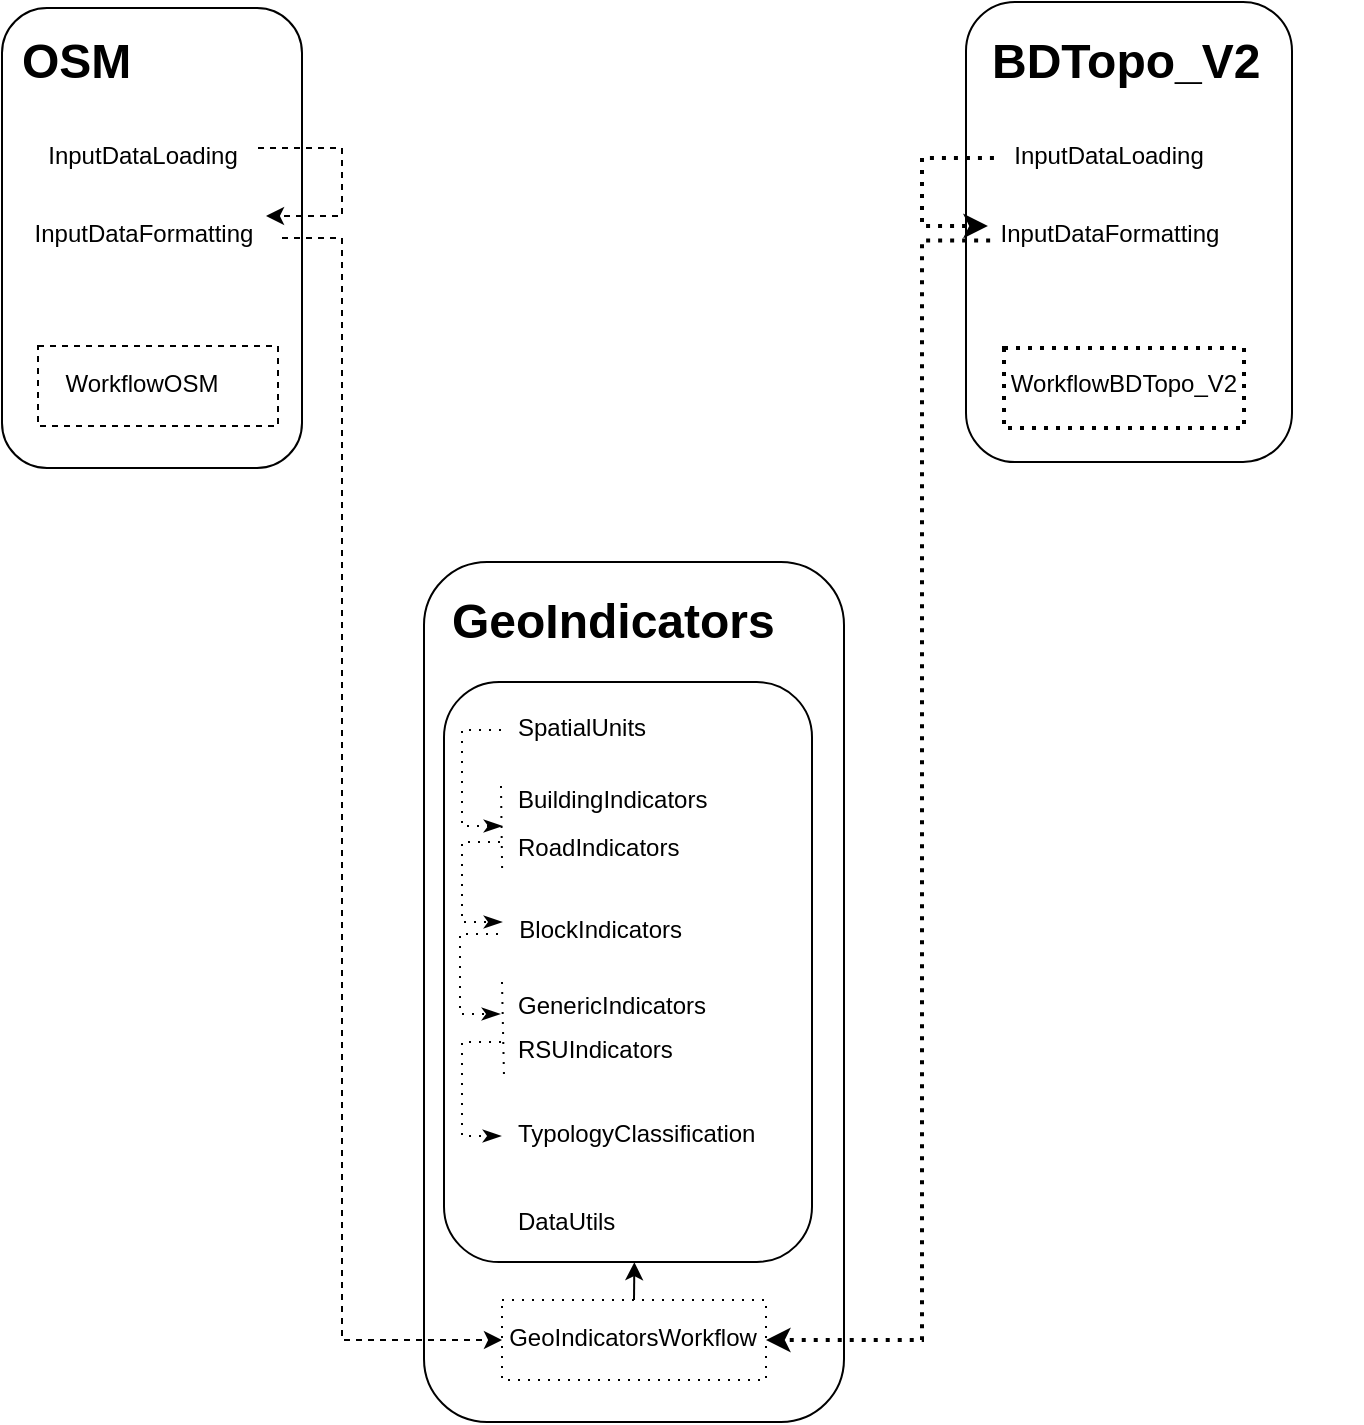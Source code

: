 <mxfile version="14.7.6" type="github">
  <diagram id="cMl599-4h-aWyt2zgb2W" name="Page-1">
    <mxGraphModel dx="1422" dy="852" grid="1" gridSize="10" guides="1" tooltips="1" connect="1" arrows="1" fold="1" page="1" pageScale="1" pageWidth="850" pageHeight="1100" math="0" shadow="0">
      <root>
        <mxCell id="0" />
        <mxCell id="1" parent="0" />
        <mxCell id="DOcaZ1V7EbzsRe1HPZxf-1" value="" style="rounded=1;whiteSpace=wrap;html=1;fillColor=none;" vertex="1" parent="1">
          <mxGeometry x="602" y="50" width="163" height="230" as="geometry" />
        </mxCell>
        <mxCell id="DOcaZ1V7EbzsRe1HPZxf-2" value="&lt;h1 style=&quot;text-align: left&quot;&gt;&lt;span style=&quot;font-size: 12px ; font-weight: 400&quot;&gt;WorkflowBDTopo_V2&lt;/span&gt;&lt;br&gt;&lt;/h1&gt;" style="text;html=1;strokeColor=none;fillColor=none;align=center;verticalAlign=middle;whiteSpace=wrap;rounded=0;" vertex="1" parent="1">
          <mxGeometry x="609" y="227" width="144" height="20" as="geometry" />
        </mxCell>
        <mxCell id="DOcaZ1V7EbzsRe1HPZxf-3" value="" style="rounded=0;whiteSpace=wrap;html=1;strokeColor=#000000;fillColor=none;dashed=1;dashPattern=1 2;strokeWidth=2;" vertex="1" parent="1">
          <mxGeometry x="621" y="223" width="120" height="40" as="geometry" />
        </mxCell>
        <mxCell id="DOcaZ1V7EbzsRe1HPZxf-4" value="" style="rounded=1;whiteSpace=wrap;html=1;" vertex="1" parent="1">
          <mxGeometry x="331" y="330" width="210" height="430" as="geometry" />
        </mxCell>
        <mxCell id="DOcaZ1V7EbzsRe1HPZxf-5" value="" style="rounded=1;whiteSpace=wrap;html=1;" vertex="1" parent="1">
          <mxGeometry x="120" y="53" width="150" height="230" as="geometry" />
        </mxCell>
        <mxCell id="DOcaZ1V7EbzsRe1HPZxf-6" value="&lt;h1&gt;&lt;span&gt;OSM&lt;/span&gt;&lt;/h1&gt;" style="text;html=1;strokeColor=none;fillColor=none;spacing=5;spacingTop=-20;whiteSpace=wrap;overflow=hidden;rounded=0;" vertex="1" parent="1">
          <mxGeometry x="125" y="60" width="190" height="40" as="geometry" />
        </mxCell>
        <mxCell id="DOcaZ1V7EbzsRe1HPZxf-7" value="&lt;h1&gt;BDTopo_V2&lt;/h1&gt;&lt;h1&gt;&lt;span style=&quot;font-size: 12px ; font-weight: normal&quot;&gt;&amp;nbsp;&lt;/span&gt;&lt;br&gt;&lt;/h1&gt;" style="text;html=1;strokeColor=none;fillColor=none;spacing=5;spacingTop=-20;whiteSpace=wrap;overflow=hidden;rounded=0;" vertex="1" parent="1">
          <mxGeometry x="610" y="60" width="190" height="40" as="geometry" />
        </mxCell>
        <mxCell id="DOcaZ1V7EbzsRe1HPZxf-8" style="edgeStyle=orthogonalEdgeStyle;rounded=0;orthogonalLoop=1;jettySize=auto;html=1;exitX=1;exitY=0.5;exitDx=0;exitDy=0;entryX=1;entryY=0.25;entryDx=0;entryDy=0;strokeWidth=1;dashed=1;endSize=6;" edge="1" parent="1" source="DOcaZ1V7EbzsRe1HPZxf-9" target="DOcaZ1V7EbzsRe1HPZxf-10">
          <mxGeometry relative="1" as="geometry">
            <Array as="points">
              <mxPoint x="290" y="123" />
              <mxPoint x="290" y="157" />
            </Array>
          </mxGeometry>
        </mxCell>
        <mxCell id="DOcaZ1V7EbzsRe1HPZxf-9" value="&lt;h1 style=&quot;text-align: left&quot;&gt;&lt;span style=&quot;font-size: 12px ; font-weight: 400&quot;&gt;InputDataLoading&lt;/span&gt;&lt;/h1&gt;" style="text;html=1;strokeColor=none;fillColor=none;align=center;verticalAlign=middle;whiteSpace=wrap;rounded=0;" vertex="1" parent="1">
          <mxGeometry x="133" y="113" width="115" height="20" as="geometry" />
        </mxCell>
        <mxCell id="DOcaZ1V7EbzsRe1HPZxf-10" value="&lt;h1 style=&quot;text-align: left&quot;&gt;&lt;span style=&quot;font-size: 12px ; font-weight: 400&quot;&gt;InputDataFormatting&lt;/span&gt;&lt;/h1&gt;" style="text;html=1;strokeColor=none;fillColor=none;align=center;verticalAlign=middle;whiteSpace=wrap;rounded=0;" vertex="1" parent="1">
          <mxGeometry x="130" y="152" width="122" height="20" as="geometry" />
        </mxCell>
        <mxCell id="DOcaZ1V7EbzsRe1HPZxf-11" style="edgeStyle=orthogonalEdgeStyle;rounded=0;orthogonalLoop=1;jettySize=auto;html=1;entryX=0;entryY=0.5;entryDx=0;entryDy=0;strokeWidth=1;dashed=1;" edge="1" parent="1" target="DOcaZ1V7EbzsRe1HPZxf-22">
          <mxGeometry relative="1" as="geometry">
            <mxPoint x="260" y="168" as="sourcePoint" />
            <Array as="points">
              <mxPoint x="290" y="168" />
              <mxPoint x="290" y="719" />
            </Array>
          </mxGeometry>
        </mxCell>
        <mxCell id="DOcaZ1V7EbzsRe1HPZxf-12" value="&lt;h1 style=&quot;text-align: left&quot;&gt;&lt;span style=&quot;font-size: 12px ; font-weight: 400&quot;&gt;WorkflowOSM&lt;/span&gt;&lt;br&gt;&lt;/h1&gt;" style="text;html=1;strokeColor=none;fillColor=none;align=center;verticalAlign=middle;whiteSpace=wrap;rounded=0;" vertex="1" parent="1">
          <mxGeometry x="138" y="227" width="104" height="20" as="geometry" />
        </mxCell>
        <mxCell id="DOcaZ1V7EbzsRe1HPZxf-13" value="&lt;span style=&quot;text-align: left&quot;&gt;GeoIndicatorsWorkflow&lt;/span&gt;" style="text;html=1;strokeColor=none;fillColor=none;align=center;verticalAlign=middle;whiteSpace=wrap;rounded=0;" vertex="1" parent="1">
          <mxGeometry x="369.5" y="708" width="131" height="20" as="geometry" />
        </mxCell>
        <mxCell id="DOcaZ1V7EbzsRe1HPZxf-14" value="" style="rounded=1;whiteSpace=wrap;html=1;fillColor=none;" vertex="1" parent="1">
          <mxGeometry x="341" y="390" width="184" height="290" as="geometry" />
        </mxCell>
        <mxCell id="DOcaZ1V7EbzsRe1HPZxf-15" value="&lt;h1&gt;GeoIndicators&lt;/h1&gt;&lt;p&gt;&lt;br&gt;&lt;/p&gt;&lt;p&gt;&lt;br&gt;&lt;/p&gt;&lt;p&gt;&lt;br&gt;&lt;/p&gt;" style="text;html=1;strokeColor=none;fillColor=none;spacing=5;spacingTop=-20;whiteSpace=wrap;overflow=hidden;rounded=0;" vertex="1" parent="1">
          <mxGeometry x="340" y="340" width="190" height="40" as="geometry" />
        </mxCell>
        <mxCell id="DOcaZ1V7EbzsRe1HPZxf-16" value="" style="rounded=0;whiteSpace=wrap;html=1;strokeColor=#000000;fillColor=none;dashed=1;" vertex="1" parent="1">
          <mxGeometry x="138" y="222" width="120" height="40" as="geometry" />
        </mxCell>
        <mxCell id="DOcaZ1V7EbzsRe1HPZxf-17" style="edgeStyle=orthogonalEdgeStyle;rounded=0;orthogonalLoop=1;jettySize=auto;html=1;exitX=0;exitY=0.75;exitDx=0;exitDy=0;entryX=0;entryY=0.5;entryDx=0;entryDy=0;strokeWidth=2;dashed=1;dashPattern=1 2;" edge="1" parent="1" source="DOcaZ1V7EbzsRe1HPZxf-18" target="DOcaZ1V7EbzsRe1HPZxf-19">
          <mxGeometry relative="1" as="geometry">
            <Array as="points">
              <mxPoint x="580" y="128" />
              <mxPoint x="580" y="162" />
            </Array>
          </mxGeometry>
        </mxCell>
        <mxCell id="DOcaZ1V7EbzsRe1HPZxf-18" value="&lt;h1 style=&quot;text-align: left&quot;&gt;&lt;span style=&quot;font-size: 12px ; font-weight: 400&quot;&gt;InputDataLoading&lt;/span&gt;&lt;/h1&gt;" style="text;html=1;strokeColor=none;fillColor=none;align=center;verticalAlign=middle;whiteSpace=wrap;rounded=0;" vertex="1" parent="1">
          <mxGeometry x="615.97" y="113" width="115" height="20" as="geometry" />
        </mxCell>
        <mxCell id="DOcaZ1V7EbzsRe1HPZxf-19" value="&lt;h1 style=&quot;text-align: left&quot;&gt;&lt;span style=&quot;font-size: 12px ; font-weight: 400&quot;&gt;InputDataFormatting&lt;/span&gt;&lt;/h1&gt;" style="text;html=1;strokeColor=none;fillColor=none;align=center;verticalAlign=middle;whiteSpace=wrap;rounded=0;" vertex="1" parent="1">
          <mxGeometry x="612.97" y="152" width="122" height="20" as="geometry" />
        </mxCell>
        <mxCell id="DOcaZ1V7EbzsRe1HPZxf-20" style="edgeStyle=orthogonalEdgeStyle;rounded=0;orthogonalLoop=1;jettySize=auto;html=1;exitX=0.009;exitY=0.861;exitDx=0;exitDy=0;exitPerimeter=0;entryX=1;entryY=0.5;entryDx=0;entryDy=0;dashed=1;strokeWidth=2;dashPattern=1 2;" edge="1" parent="1" source="DOcaZ1V7EbzsRe1HPZxf-19" target="DOcaZ1V7EbzsRe1HPZxf-22">
          <mxGeometry relative="1" as="geometry">
            <mxPoint x="511" y="170" as="sourcePoint" />
            <mxPoint x="499" y="714" as="targetPoint" />
            <Array as="points">
              <mxPoint x="580" y="169" />
              <mxPoint x="580" y="719" />
            </Array>
          </mxGeometry>
        </mxCell>
        <mxCell id="DOcaZ1V7EbzsRe1HPZxf-21" style="edgeStyle=none;rounded=0;orthogonalLoop=1;jettySize=auto;html=1;exitX=0.5;exitY=0;exitDx=0;exitDy=0;entryX=0.548;entryY=0.968;entryDx=0;entryDy=0;entryPerimeter=0;" edge="1" parent="1" source="DOcaZ1V7EbzsRe1HPZxf-22">
          <mxGeometry relative="1" as="geometry">
            <mxPoint x="436.18" y="680.08" as="targetPoint" />
          </mxGeometry>
        </mxCell>
        <mxCell id="DOcaZ1V7EbzsRe1HPZxf-22" value="" style="rounded=0;whiteSpace=wrap;html=1;strokeColor=#000000;fillColor=none;perimeterSpacing=0;strokeWidth=1;dashed=1;dashPattern=1 4;" vertex="1" parent="1">
          <mxGeometry x="370" y="699" width="132" height="40" as="geometry" />
        </mxCell>
        <mxCell id="DOcaZ1V7EbzsRe1HPZxf-23" style="edgeStyle=orthogonalEdgeStyle;rounded=0;orthogonalLoop=1;jettySize=auto;html=1;exitX=0;exitY=0.75;exitDx=0;exitDy=0;endArrow=classicThin;endFill=1;strokeWidth=1;dashed=1;dashPattern=1 4;" edge="1" parent="1">
          <mxGeometry relative="1" as="geometry">
            <Array as="points">
              <mxPoint x="350" y="414" />
              <mxPoint x="350" y="462" />
            </Array>
            <mxPoint x="369.5" y="414" as="sourcePoint" />
            <mxPoint x="370" y="462" as="targetPoint" />
          </mxGeometry>
        </mxCell>
        <mxCell id="DOcaZ1V7EbzsRe1HPZxf-24" value="&lt;h1 style=&quot;&quot;&gt;&lt;span style=&quot;font-size: 12px ; font-weight: 400&quot;&gt;SpatialUnits&lt;/span&gt;&lt;br&gt;&lt;/h1&gt;" style="text;html=1;strokeColor=none;fillColor=none;align=left;verticalAlign=middle;whiteSpace=wrap;rounded=0;" vertex="1" parent="1">
          <mxGeometry x="375.5" y="399" width="115" height="20" as="geometry" />
        </mxCell>
        <mxCell id="DOcaZ1V7EbzsRe1HPZxf-25" style="edgeStyle=none;rounded=0;orthogonalLoop=1;jettySize=auto;html=1;exitX=0;exitY=0.5;exitDx=0;exitDy=0;endArrow=none;endFill=0;strokeWidth=1;dashed=1;dashPattern=1 4;entryX=0.158;entryY=0.338;entryDx=0;entryDy=0;entryPerimeter=0;" edge="1" parent="1">
          <mxGeometry relative="1" as="geometry">
            <mxPoint x="369.5" y="442" as="sourcePoint" />
            <mxPoint x="370.072" y="485.02" as="targetPoint" />
          </mxGeometry>
        </mxCell>
        <mxCell id="DOcaZ1V7EbzsRe1HPZxf-26" value="&lt;h1&gt;&lt;span style=&quot;font-size: 12px ; font-weight: 400&quot;&gt;BuildingIndicators&lt;/span&gt;&lt;br&gt;&lt;/h1&gt;" style="text;html=1;strokeColor=none;fillColor=none;align=left;verticalAlign=middle;whiteSpace=wrap;rounded=0;" vertex="1" parent="1">
          <mxGeometry x="375.5" y="435" width="115" height="20" as="geometry" />
        </mxCell>
        <mxCell id="DOcaZ1V7EbzsRe1HPZxf-27" value="&lt;h1&gt;&lt;span style=&quot;font-size: 12px ; font-weight: 400&quot;&gt;&amp;nbsp; BlockIndicators&lt;/span&gt;&lt;br&gt;&lt;/h1&gt;" style="text;html=1;strokeColor=none;fillColor=none;align=left;verticalAlign=middle;whiteSpace=wrap;rounded=0;" vertex="1" parent="1">
          <mxGeometry x="370" y="500" width="120.5" height="20" as="geometry" />
        </mxCell>
        <mxCell id="DOcaZ1V7EbzsRe1HPZxf-28" style="edgeStyle=orthogonalEdgeStyle;rounded=0;orthogonalLoop=1;jettySize=auto;html=1;endArrow=classicThin;endFill=1;strokeWidth=1;dashed=1;dashPattern=1 4;" edge="1" parent="1">
          <mxGeometry relative="1" as="geometry">
            <mxPoint x="370" y="510" as="targetPoint" />
            <Array as="points">
              <mxPoint x="350" y="470" />
              <mxPoint x="350" y="510" />
            </Array>
            <mxPoint x="369" y="470" as="sourcePoint" />
          </mxGeometry>
        </mxCell>
        <mxCell id="DOcaZ1V7EbzsRe1HPZxf-29" value="&lt;h1&gt;&lt;span style=&quot;font-size: 12px ; font-weight: 400&quot;&gt;RoadIndicators&lt;/span&gt;&lt;br&gt;&lt;/h1&gt;" style="text;html=1;strokeColor=none;fillColor=none;align=left;verticalAlign=middle;whiteSpace=wrap;rounded=0;" vertex="1" parent="1">
          <mxGeometry x="375.5" y="459" width="115" height="20" as="geometry" />
        </mxCell>
        <mxCell id="DOcaZ1V7EbzsRe1HPZxf-30" value="&lt;h1&gt;&lt;span style=&quot;font-size: 12px ; font-weight: 400&quot;&gt;GenericIndicators&lt;/span&gt;&lt;br&gt;&lt;/h1&gt;" style="text;html=1;strokeColor=none;fillColor=none;align=left;verticalAlign=middle;whiteSpace=wrap;rounded=0;" vertex="1" parent="1">
          <mxGeometry x="375.5" y="538" width="115" height="20" as="geometry" />
        </mxCell>
        <mxCell id="DOcaZ1V7EbzsRe1HPZxf-31" value="&lt;h1&gt;&lt;span style=&quot;font-size: 12px ; font-weight: 400&quot;&gt;RSUIndicators&lt;/span&gt;&lt;br&gt;&lt;/h1&gt;" style="text;html=1;strokeColor=none;fillColor=none;align=left;verticalAlign=middle;whiteSpace=wrap;rounded=0;" vertex="1" parent="1">
          <mxGeometry x="375.5" y="560" width="115" height="20" as="geometry" />
        </mxCell>
        <mxCell id="DOcaZ1V7EbzsRe1HPZxf-32" value="&lt;h1&gt;&lt;span style=&quot;font-size: 12px ; font-weight: 400&quot;&gt;TypologyClassification&lt;/span&gt;&lt;br&gt;&lt;/h1&gt;" style="text;html=1;strokeColor=none;fillColor=none;align=left;verticalAlign=middle;whiteSpace=wrap;rounded=0;" vertex="1" parent="1">
          <mxGeometry x="375.5" y="602" width="115" height="20" as="geometry" />
        </mxCell>
        <mxCell id="DOcaZ1V7EbzsRe1HPZxf-33" value="&lt;h1&gt;&lt;span style=&quot;font-size: 12px ; font-weight: 400&quot;&gt;DataUtils&lt;/span&gt;&lt;br&gt;&lt;/h1&gt;" style="text;html=1;strokeColor=none;fillColor=none;align=left;verticalAlign=middle;whiteSpace=wrap;rounded=0;" vertex="1" parent="1">
          <mxGeometry x="375.5" y="646" width="115" height="20" as="geometry" />
        </mxCell>
        <mxCell id="DOcaZ1V7EbzsRe1HPZxf-34" style="edgeStyle=none;rounded=0;orthogonalLoop=1;jettySize=auto;html=1;endArrow=none;endFill=0;strokeWidth=1;dashed=1;dashPattern=1 4;entryX=0.163;entryY=0.679;entryDx=0;entryDy=0;entryPerimeter=0;" edge="1" parent="1" target="DOcaZ1V7EbzsRe1HPZxf-14">
          <mxGeometry relative="1" as="geometry">
            <mxPoint x="370" y="540" as="sourcePoint" />
            <mxPoint x="370" y="570" as="targetPoint" />
          </mxGeometry>
        </mxCell>
        <mxCell id="DOcaZ1V7EbzsRe1HPZxf-35" style="edgeStyle=orthogonalEdgeStyle;rounded=0;orthogonalLoop=1;jettySize=auto;html=1;exitX=0;exitY=0;exitDx=0;exitDy=0;endArrow=classicThin;endFill=1;entryX=0;entryY=0.75;entryDx=0;entryDy=0;strokeWidth=1;dashed=1;dashPattern=1 4;" edge="1" parent="1">
          <mxGeometry relative="1" as="geometry">
            <mxPoint x="369.5" y="617" as="targetPoint" />
            <mxPoint x="369.5" y="570" as="sourcePoint" />
            <Array as="points">
              <mxPoint x="350" y="570" />
              <mxPoint x="350" y="617" />
            </Array>
          </mxGeometry>
        </mxCell>
        <mxCell id="DOcaZ1V7EbzsRe1HPZxf-36" style="edgeStyle=orthogonalEdgeStyle;rounded=0;orthogonalLoop=1;jettySize=auto;html=1;endArrow=classicThin;endFill=1;strokeWidth=1;dashed=1;dashPattern=1 4;entryX=0;entryY=0.75;entryDx=0;entryDy=0;" edge="1" parent="1">
          <mxGeometry relative="1" as="geometry">
            <mxPoint x="369" y="556" as="targetPoint" />
            <Array as="points">
              <mxPoint x="349" y="516" />
              <mxPoint x="349" y="556" />
            </Array>
            <mxPoint x="368" y="516" as="sourcePoint" />
          </mxGeometry>
        </mxCell>
      </root>
    </mxGraphModel>
  </diagram>
</mxfile>
